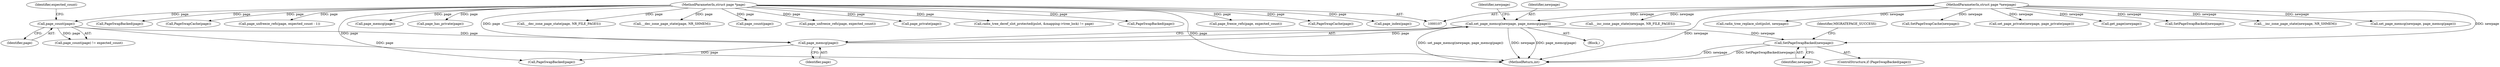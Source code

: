 digraph "0_linux_42cb14b110a5698ccf26ce59c4441722605a3743_0@pointer" {
"1000155" [label="(Call,SetPageSwapBacked(newpage))"];
"1000134" [label="(Call,set_page_memcg(newpage, page_memcg(page)))"];
"1000109" [label="(MethodParameterIn,struct page *newpage)"];
"1000136" [label="(Call,page_memcg(page))"];
"1000128" [label="(Call,page_count(page))"];
"1000110" [label="(MethodParameterIn,struct page *page)"];
"1000204" [label="(Call,page_freeze_refs(page, expected_count))"];
"1000137" [label="(Identifier,page)"];
"1000109" [label="(MethodParameterIn,struct page *newpage)"];
"1000265" [label="(Call,PageSwapCache(page))"];
"1000171" [label="(Call,page_index(page))"];
"1000258" [label="(Call,PageSwapBacked(page))"];
"1000153" [label="(Call,PageSwapBacked(page))"];
"1000291" [label="(Call,PageSwapCache(page))"];
"1000268" [label="(Call,SetPageSwapCache(newpage))"];
"1000156" [label="(Identifier,newpage)"];
"1000129" [label="(Identifier,page)"];
"1000277" [label="(Call,page_unfreeze_refs(page, expected_count - 1))"];
"1000152" [label="(ControlStructure,if (PageSwapBacked(page)))"];
"1000127" [label="(Call,page_count(page) != expected_count)"];
"1000241" [label="(Call,page_memcg(page))"];
"1000177" [label="(Call,page_has_private(page))"];
"1000282" [label="(Call,__dec_zone_page_state(page, NR_FILE_PAGES))"];
"1000296" [label="(Call,__dec_zone_page_state(page, NR_SHMEM))"];
"1000125" [label="(Block,)"];
"1000182" [label="(Call,page_count(page))"];
"1000270" [label="(Call,set_page_private(newpage, page_private(page)))"];
"1000228" [label="(Call,page_unfreeze_refs(page, expected_count))"];
"1000272" [label="(Call,page_private(page))"];
"1000262" [label="(Call,get_page(newpage))"];
"1000136" [label="(Call,page_memcg(page))"];
"1000185" [label="(Call,radix_tree_deref_slot_protected(pslot, &mapping->tree_lock) != page)"];
"1000260" [label="(Call,SetPageSwapBacked(newpage))"];
"1000293" [label="(Call,PageSwapBacked(page))"];
"1000155" [label="(Call,SetPageSwapBacked(newpage))"];
"1000128" [label="(Call,page_count(page))"];
"1000158" [label="(Identifier,MIGRATEPAGE_SUCCESS)"];
"1000299" [label="(Call,__inc_zone_page_state(newpage, NR_SHMEM))"];
"1000134" [label="(Call,set_page_memcg(newpage, page_memcg(page)))"];
"1000140" [label="(Identifier,newpage)"];
"1000135" [label="(Identifier,newpage)"];
"1000239" [label="(Call,set_page_memcg(newpage, page_memcg(page)))"];
"1000285" [label="(Call,__inc_zone_page_state(newpage, NR_FILE_PAGES))"];
"1000130" [label="(Identifier,expected_count)"];
"1000274" [label="(Call,radix_tree_replace_slot(pslot, newpage))"];
"1000309" [label="(MethodReturn,int)"];
"1000110" [label="(MethodParameterIn,struct page *page)"];
"1000155" -> "1000152"  [label="AST: "];
"1000155" -> "1000156"  [label="CFG: "];
"1000156" -> "1000155"  [label="AST: "];
"1000158" -> "1000155"  [label="CFG: "];
"1000155" -> "1000309"  [label="DDG: SetPageSwapBacked(newpage)"];
"1000155" -> "1000309"  [label="DDG: newpage"];
"1000134" -> "1000155"  [label="DDG: newpage"];
"1000109" -> "1000155"  [label="DDG: newpage"];
"1000134" -> "1000125"  [label="AST: "];
"1000134" -> "1000136"  [label="CFG: "];
"1000135" -> "1000134"  [label="AST: "];
"1000136" -> "1000134"  [label="AST: "];
"1000140" -> "1000134"  [label="CFG: "];
"1000134" -> "1000309"  [label="DDG: set_page_memcg(newpage, page_memcg(page))"];
"1000134" -> "1000309"  [label="DDG: newpage"];
"1000134" -> "1000309"  [label="DDG: page_memcg(page)"];
"1000109" -> "1000134"  [label="DDG: newpage"];
"1000136" -> "1000134"  [label="DDG: page"];
"1000109" -> "1000107"  [label="AST: "];
"1000109" -> "1000309"  [label="DDG: newpage"];
"1000109" -> "1000239"  [label="DDG: newpage"];
"1000109" -> "1000260"  [label="DDG: newpage"];
"1000109" -> "1000262"  [label="DDG: newpage"];
"1000109" -> "1000268"  [label="DDG: newpage"];
"1000109" -> "1000270"  [label="DDG: newpage"];
"1000109" -> "1000274"  [label="DDG: newpage"];
"1000109" -> "1000285"  [label="DDG: newpage"];
"1000109" -> "1000299"  [label="DDG: newpage"];
"1000136" -> "1000137"  [label="CFG: "];
"1000137" -> "1000136"  [label="AST: "];
"1000128" -> "1000136"  [label="DDG: page"];
"1000110" -> "1000136"  [label="DDG: page"];
"1000136" -> "1000153"  [label="DDG: page"];
"1000128" -> "1000127"  [label="AST: "];
"1000128" -> "1000129"  [label="CFG: "];
"1000129" -> "1000128"  [label="AST: "];
"1000130" -> "1000128"  [label="CFG: "];
"1000128" -> "1000309"  [label="DDG: page"];
"1000128" -> "1000127"  [label="DDG: page"];
"1000110" -> "1000128"  [label="DDG: page"];
"1000110" -> "1000107"  [label="AST: "];
"1000110" -> "1000309"  [label="DDG: page"];
"1000110" -> "1000153"  [label="DDG: page"];
"1000110" -> "1000171"  [label="DDG: page"];
"1000110" -> "1000177"  [label="DDG: page"];
"1000110" -> "1000182"  [label="DDG: page"];
"1000110" -> "1000185"  [label="DDG: page"];
"1000110" -> "1000204"  [label="DDG: page"];
"1000110" -> "1000228"  [label="DDG: page"];
"1000110" -> "1000241"  [label="DDG: page"];
"1000110" -> "1000258"  [label="DDG: page"];
"1000110" -> "1000265"  [label="DDG: page"];
"1000110" -> "1000272"  [label="DDG: page"];
"1000110" -> "1000277"  [label="DDG: page"];
"1000110" -> "1000282"  [label="DDG: page"];
"1000110" -> "1000291"  [label="DDG: page"];
"1000110" -> "1000293"  [label="DDG: page"];
"1000110" -> "1000296"  [label="DDG: page"];
}

